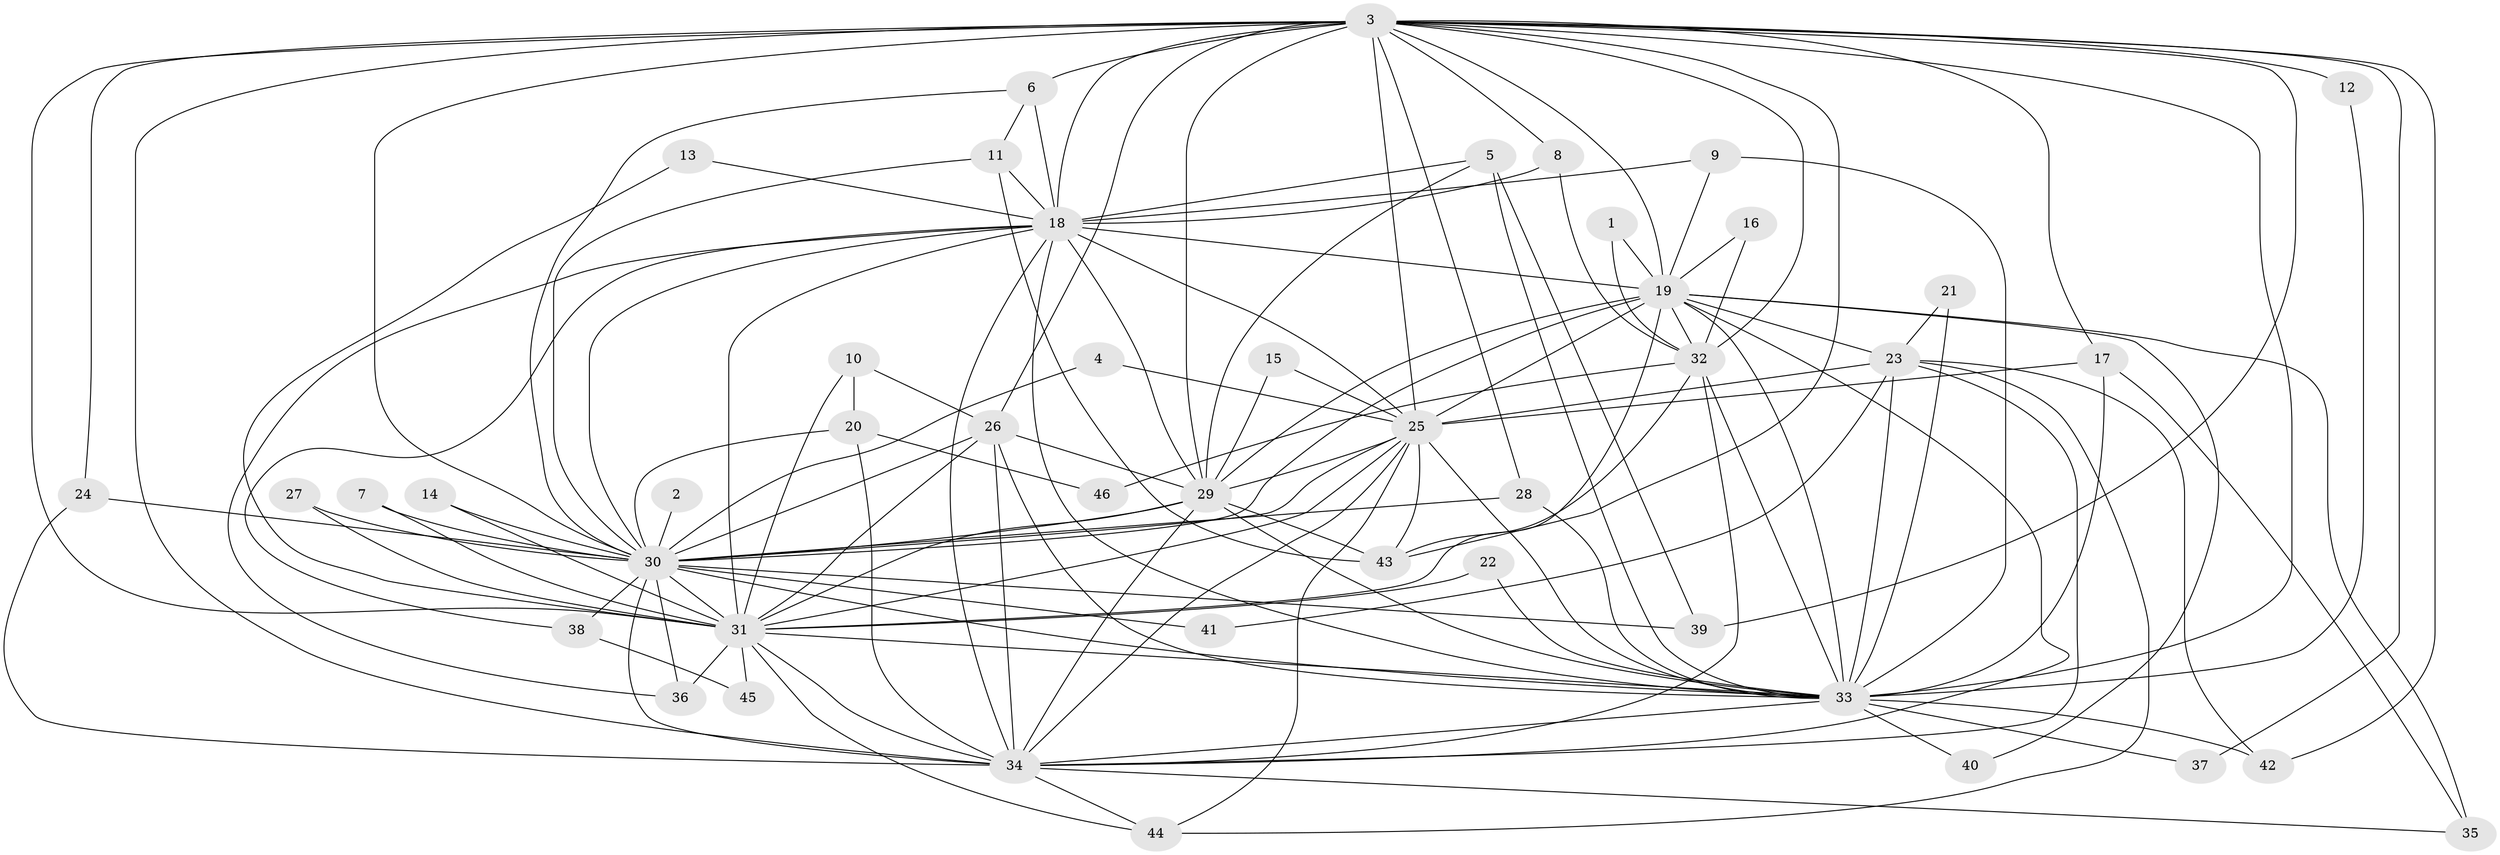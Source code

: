// original degree distribution, {19: 0.02197802197802198, 20: 0.02197802197802198, 17: 0.01098901098901099, 21: 0.01098901098901099, 16: 0.01098901098901099, 18: 0.02197802197802198, 24: 0.01098901098901099, 3: 0.2087912087912088, 9: 0.01098901098901099, 2: 0.5274725274725275, 5: 0.02197802197802198, 6: 0.01098901098901099, 8: 0.01098901098901099, 4: 0.0989010989010989}
// Generated by graph-tools (version 1.1) at 2025/25/03/09/25 03:25:39]
// undirected, 46 vertices, 135 edges
graph export_dot {
graph [start="1"]
  node [color=gray90,style=filled];
  1;
  2;
  3;
  4;
  5;
  6;
  7;
  8;
  9;
  10;
  11;
  12;
  13;
  14;
  15;
  16;
  17;
  18;
  19;
  20;
  21;
  22;
  23;
  24;
  25;
  26;
  27;
  28;
  29;
  30;
  31;
  32;
  33;
  34;
  35;
  36;
  37;
  38;
  39;
  40;
  41;
  42;
  43;
  44;
  45;
  46;
  1 -- 19 [weight=1.0];
  1 -- 32 [weight=1.0];
  2 -- 30 [weight=1.0];
  3 -- 6 [weight=2.0];
  3 -- 8 [weight=1.0];
  3 -- 12 [weight=1.0];
  3 -- 17 [weight=1.0];
  3 -- 18 [weight=2.0];
  3 -- 19 [weight=3.0];
  3 -- 24 [weight=1.0];
  3 -- 25 [weight=3.0];
  3 -- 26 [weight=1.0];
  3 -- 28 [weight=1.0];
  3 -- 29 [weight=3.0];
  3 -- 30 [weight=2.0];
  3 -- 31 [weight=4.0];
  3 -- 32 [weight=1.0];
  3 -- 33 [weight=3.0];
  3 -- 34 [weight=2.0];
  3 -- 37 [weight=1.0];
  3 -- 39 [weight=1.0];
  3 -- 42 [weight=1.0];
  3 -- 43 [weight=2.0];
  4 -- 25 [weight=1.0];
  4 -- 30 [weight=1.0];
  5 -- 18 [weight=1.0];
  5 -- 29 [weight=1.0];
  5 -- 33 [weight=1.0];
  5 -- 39 [weight=1.0];
  6 -- 11 [weight=1.0];
  6 -- 18 [weight=1.0];
  6 -- 30 [weight=1.0];
  7 -- 30 [weight=1.0];
  7 -- 31 [weight=1.0];
  8 -- 18 [weight=1.0];
  8 -- 32 [weight=1.0];
  9 -- 18 [weight=1.0];
  9 -- 19 [weight=1.0];
  9 -- 33 [weight=1.0];
  10 -- 20 [weight=1.0];
  10 -- 26 [weight=1.0];
  10 -- 31 [weight=1.0];
  11 -- 18 [weight=1.0];
  11 -- 30 [weight=1.0];
  11 -- 43 [weight=1.0];
  12 -- 33 [weight=1.0];
  13 -- 18 [weight=1.0];
  13 -- 31 [weight=1.0];
  14 -- 30 [weight=1.0];
  14 -- 31 [weight=1.0];
  15 -- 25 [weight=1.0];
  15 -- 29 [weight=1.0];
  16 -- 19 [weight=1.0];
  16 -- 32 [weight=1.0];
  17 -- 25 [weight=1.0];
  17 -- 33 [weight=1.0];
  17 -- 35 [weight=1.0];
  18 -- 19 [weight=1.0];
  18 -- 25 [weight=2.0];
  18 -- 29 [weight=1.0];
  18 -- 30 [weight=1.0];
  18 -- 31 [weight=1.0];
  18 -- 33 [weight=1.0];
  18 -- 34 [weight=1.0];
  18 -- 36 [weight=1.0];
  18 -- 38 [weight=1.0];
  19 -- 23 [weight=1.0];
  19 -- 25 [weight=1.0];
  19 -- 29 [weight=1.0];
  19 -- 30 [weight=1.0];
  19 -- 31 [weight=1.0];
  19 -- 32 [weight=1.0];
  19 -- 33 [weight=1.0];
  19 -- 34 [weight=1.0];
  19 -- 35 [weight=1.0];
  19 -- 40 [weight=1.0];
  20 -- 30 [weight=1.0];
  20 -- 34 [weight=1.0];
  20 -- 46 [weight=1.0];
  21 -- 23 [weight=1.0];
  21 -- 33 [weight=2.0];
  22 -- 31 [weight=1.0];
  22 -- 33 [weight=1.0];
  23 -- 25 [weight=1.0];
  23 -- 33 [weight=1.0];
  23 -- 34 [weight=1.0];
  23 -- 41 [weight=1.0];
  23 -- 42 [weight=1.0];
  23 -- 44 [weight=1.0];
  24 -- 30 [weight=1.0];
  24 -- 34 [weight=1.0];
  25 -- 29 [weight=1.0];
  25 -- 30 [weight=2.0];
  25 -- 31 [weight=1.0];
  25 -- 33 [weight=1.0];
  25 -- 34 [weight=1.0];
  25 -- 43 [weight=1.0];
  25 -- 44 [weight=1.0];
  26 -- 29 [weight=1.0];
  26 -- 30 [weight=1.0];
  26 -- 31 [weight=2.0];
  26 -- 33 [weight=1.0];
  26 -- 34 [weight=2.0];
  27 -- 30 [weight=1.0];
  27 -- 31 [weight=1.0];
  28 -- 30 [weight=1.0];
  28 -- 33 [weight=1.0];
  29 -- 30 [weight=1.0];
  29 -- 31 [weight=1.0];
  29 -- 33 [weight=1.0];
  29 -- 34 [weight=1.0];
  29 -- 43 [weight=1.0];
  30 -- 31 [weight=1.0];
  30 -- 33 [weight=1.0];
  30 -- 34 [weight=2.0];
  30 -- 36 [weight=1.0];
  30 -- 38 [weight=1.0];
  30 -- 39 [weight=1.0];
  30 -- 41 [weight=1.0];
  31 -- 33 [weight=1.0];
  31 -- 34 [weight=1.0];
  31 -- 36 [weight=1.0];
  31 -- 44 [weight=1.0];
  31 -- 45 [weight=1.0];
  32 -- 33 [weight=1.0];
  32 -- 34 [weight=1.0];
  32 -- 43 [weight=1.0];
  32 -- 46 [weight=1.0];
  33 -- 34 [weight=2.0];
  33 -- 37 [weight=1.0];
  33 -- 40 [weight=1.0];
  33 -- 42 [weight=1.0];
  34 -- 35 [weight=1.0];
  34 -- 44 [weight=1.0];
  38 -- 45 [weight=1.0];
}

